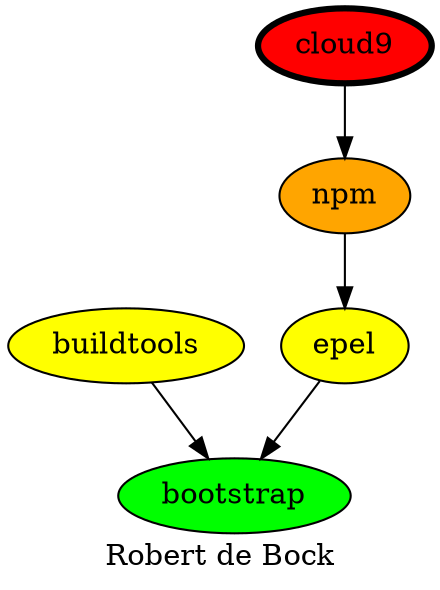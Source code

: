 digraph PhiloDilemma {
  label = "Robert de Bock" ;
  overlap=false
  {
    bootstrap [fillcolor=green style=filled]
    buildtools [fillcolor=yellow style=filled]
    epel [fillcolor=yellow style=filled]
    npm [fillcolor=orange style=filled]
    cloud9 [fillcolor=red style=filled penwidth=3]
  }
  {buildtools epel} -> bootstrap
  npm -> epel
  cloud9 -> npm
}
